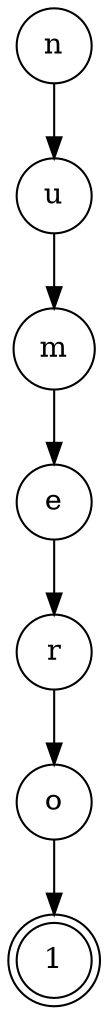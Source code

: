 digraph {   
    node [shape = doublecircle, color = black] 1 ;
    node [shape = circle];
    node [color= black];
    n -> u -> m -> e -> r -> o -> 1;	
}